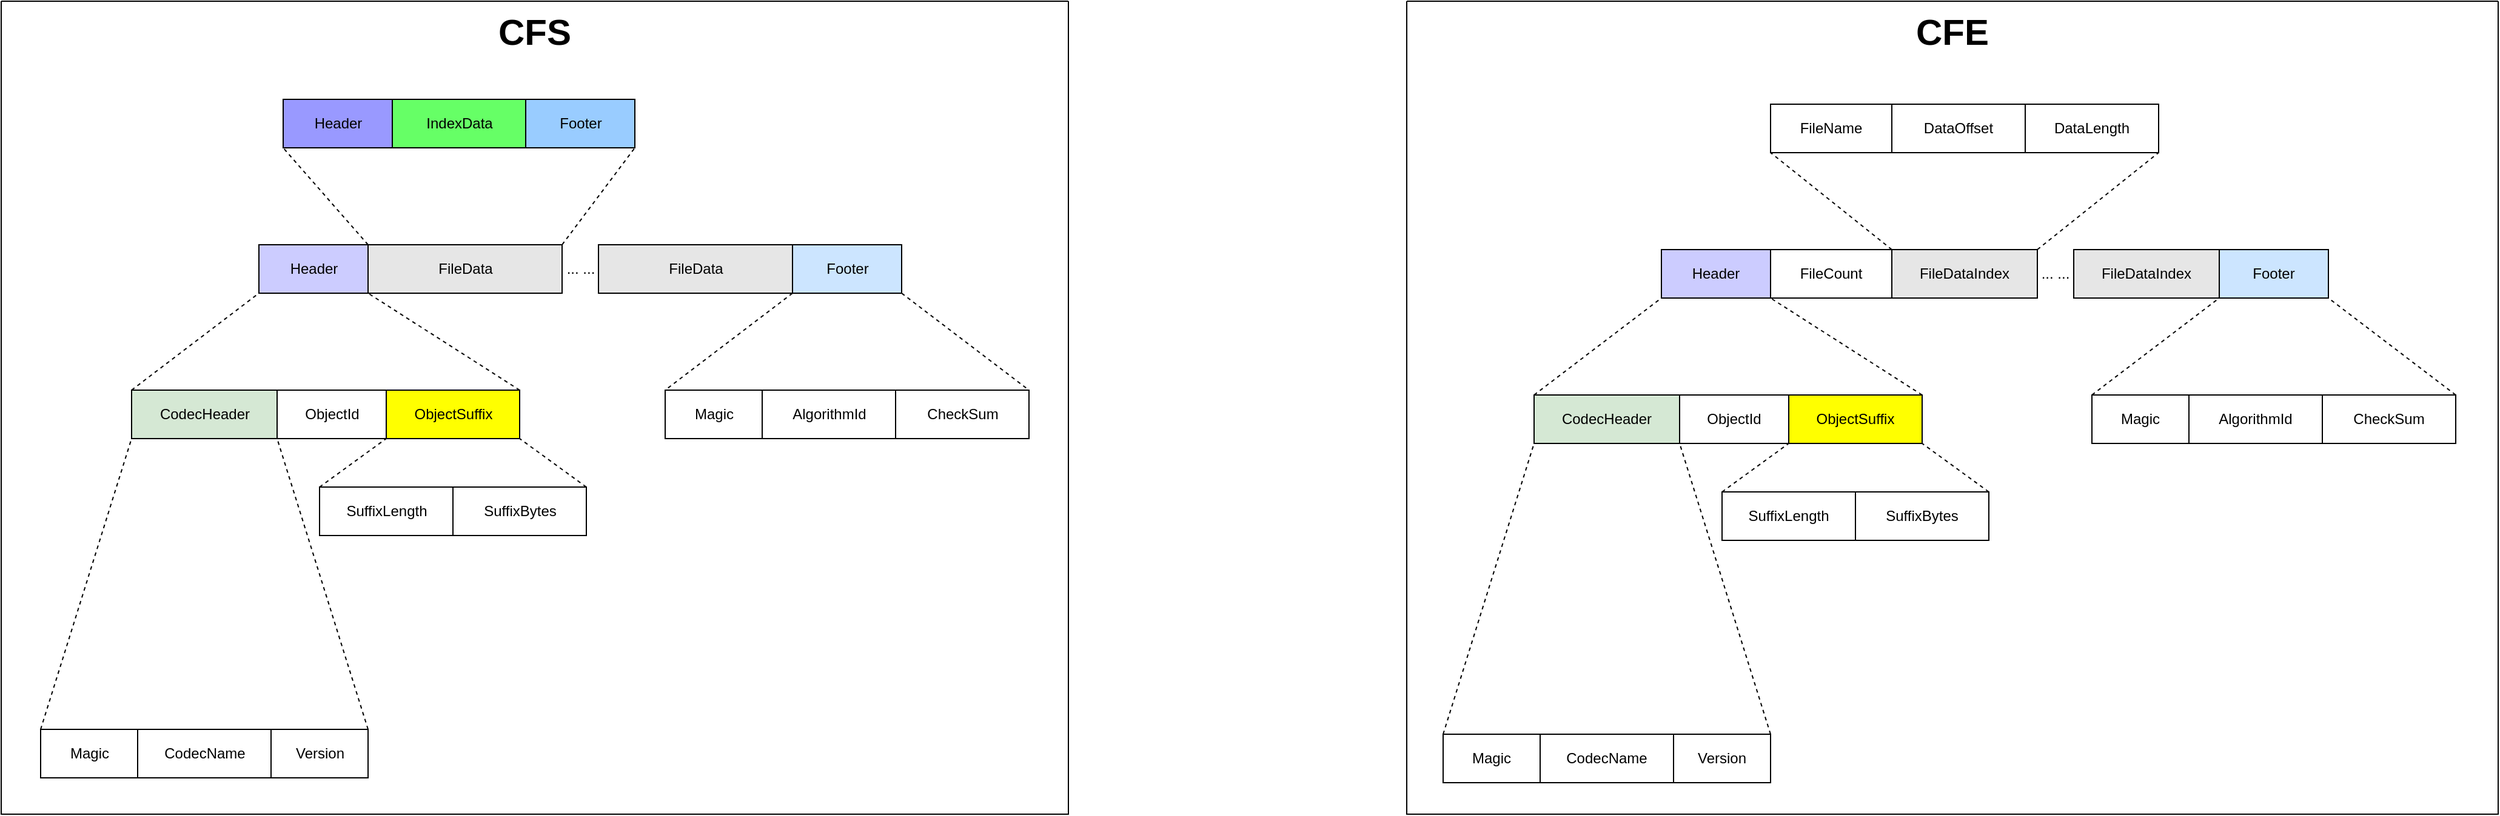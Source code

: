 <mxfile>
    <diagram id="stqsjHtaNDvQTKgc2p46" name="Page-1">
        <mxGraphModel dx="1668" dy="543" grid="1" gridSize="10" guides="1" tooltips="1" connect="1" arrows="1" fold="1" page="1" pageScale="1" pageWidth="1169" pageHeight="827" math="0" shadow="0">
            <root>
                <mxCell id="0"/>
                <mxCell id="1" parent="0"/>
                <mxCell id="41" value="CFS" style="swimlane;startSize=0;fontSize=30;align=center;verticalAlign=top;" vertex="1" parent="1">
                    <mxGeometry x="145" y="905" width="880" height="671" as="geometry"/>
                </mxCell>
                <mxCell id="2" value="" style="group" parent="41" vertex="1" connectable="0">
                    <mxGeometry x="32.5" y="201" width="460" height="440" as="geometry"/>
                </mxCell>
                <mxCell id="3" value="Header" style="rounded=0;whiteSpace=wrap;html=1;fillColor=#CCCCFF;fontColor=#000000;" parent="2" vertex="1">
                    <mxGeometry x="180" width="90" height="40" as="geometry"/>
                </mxCell>
                <mxCell id="4" value="ObjectId" style="rounded=0;whiteSpace=wrap;html=1;" parent="2" vertex="1">
                    <mxGeometry x="195" y="120" width="90" height="40" as="geometry"/>
                </mxCell>
                <mxCell id="5" value="" style="endArrow=none;dashed=1;html=1;entryX=0;entryY=1;entryDx=0;entryDy=0;exitX=0;exitY=0;exitDx=0;exitDy=0;" parent="2" source="14" target="3" edge="1">
                    <mxGeometry width="50" height="50" relative="1" as="geometry">
                        <mxPoint x="10" y="510" as="sourcePoint"/>
                        <mxPoint x="85" y="290" as="targetPoint"/>
                    </mxGeometry>
                </mxCell>
                <mxCell id="6" value="" style="endArrow=none;dashed=1;html=1;entryX=1;entryY=1;entryDx=0;entryDy=0;exitX=1;exitY=0;exitDx=0;exitDy=0;" parent="2" source="8" target="3" edge="1">
                    <mxGeometry width="50" height="50" relative="1" as="geometry">
                        <mxPoint x="85" y="250" as="sourcePoint"/>
                        <mxPoint x="190" y="35" as="targetPoint"/>
                    </mxGeometry>
                </mxCell>
                <mxCell id="7" value="" style="group" parent="2" vertex="1" connectable="0">
                    <mxGeometry x="230" y="120" width="220" height="120" as="geometry"/>
                </mxCell>
                <mxCell id="8" value="ObjectSuffix" style="rounded=0;whiteSpace=wrap;html=1;fillColor=#FFFF00;fontColor=#000000;" parent="7" vertex="1">
                    <mxGeometry x="55" width="110" height="40" as="geometry"/>
                </mxCell>
                <mxCell id="9" value="SuffixLength" style="rounded=0;whiteSpace=wrap;html=1;" parent="7" vertex="1">
                    <mxGeometry y="80" width="110" height="40" as="geometry"/>
                </mxCell>
                <mxCell id="10" value="SuffixBytes" style="rounded=0;whiteSpace=wrap;html=1;" parent="7" vertex="1">
                    <mxGeometry x="110" y="80" width="110" height="40" as="geometry"/>
                </mxCell>
                <mxCell id="11" value="" style="endArrow=none;dashed=1;html=1;entryX=0;entryY=1;entryDx=0;entryDy=0;exitX=0;exitY=0;exitDx=0;exitDy=0;" parent="7" source="9" target="8" edge="1">
                    <mxGeometry width="50" height="50" relative="1" as="geometry">
                        <mxPoint x="110" y="190" as="sourcePoint"/>
                        <mxPoint x="160" y="140" as="targetPoint"/>
                    </mxGeometry>
                </mxCell>
                <mxCell id="12" value="" style="endArrow=none;dashed=1;html=1;entryX=1;entryY=1;entryDx=0;entryDy=0;exitX=1;exitY=0;exitDx=0;exitDy=0;" parent="7" source="10" target="8" edge="1">
                    <mxGeometry width="50" height="50" relative="1" as="geometry">
                        <mxPoint x="100" y="160" as="sourcePoint"/>
                        <mxPoint x="65" y="50" as="targetPoint"/>
                    </mxGeometry>
                </mxCell>
                <mxCell id="13" value="" style="group" parent="2" vertex="1" connectable="0">
                    <mxGeometry y="120" width="270" height="320" as="geometry"/>
                </mxCell>
                <mxCell id="14" value="CodecHeader" style="rounded=0;whiteSpace=wrap;html=1;fillColor=#d5e8d4;strokeColor=#000000;" parent="13" vertex="1">
                    <mxGeometry x="75" width="120" height="40" as="geometry"/>
                </mxCell>
                <mxCell id="15" value="Magic" style="rounded=0;whiteSpace=wrap;html=1;" parent="13" vertex="1">
                    <mxGeometry y="280" width="80" height="40" as="geometry"/>
                </mxCell>
                <mxCell id="16" value="CodecName" style="rounded=0;whiteSpace=wrap;html=1;" parent="13" vertex="1">
                    <mxGeometry x="80" y="280" width="110" height="40" as="geometry"/>
                </mxCell>
                <mxCell id="17" value="Version" style="rounded=0;whiteSpace=wrap;html=1;" parent="13" vertex="1">
                    <mxGeometry x="190" y="280" width="80" height="40" as="geometry"/>
                </mxCell>
                <mxCell id="18" value="" style="endArrow=none;dashed=1;html=1;entryX=0;entryY=1;entryDx=0;entryDy=0;exitX=0;exitY=0;exitDx=0;exitDy=0;" parent="13" source="15" target="14" edge="1">
                    <mxGeometry width="50" height="50" relative="1" as="geometry">
                        <mxPoint x="170" y="190" as="sourcePoint"/>
                        <mxPoint x="220" y="140" as="targetPoint"/>
                    </mxGeometry>
                </mxCell>
                <mxCell id="19" value="" style="endArrow=none;dashed=1;html=1;entryX=0;entryY=1;entryDx=0;entryDy=0;exitX=1;exitY=0;exitDx=0;exitDy=0;" parent="2" source="17" target="4" edge="1">
                    <mxGeometry width="50" height="50" relative="1" as="geometry">
                        <mxPoint x="340" y="510" as="sourcePoint"/>
                        <mxPoint x="415" y="290" as="targetPoint"/>
                    </mxGeometry>
                </mxCell>
                <mxCell id="28" value="FileData" style="rounded=0;whiteSpace=wrap;html=1;fillColor=#E6E6E6;" parent="2" vertex="1">
                    <mxGeometry x="270" width="160" height="40" as="geometry"/>
                </mxCell>
                <mxCell id="31" value="... ..." style="text;html=1;strokeColor=none;fillColor=none;align=center;verticalAlign=middle;whiteSpace=wrap;rounded=0;" parent="2" vertex="1">
                    <mxGeometry x="430" y="12.5" width="30" height="15" as="geometry"/>
                </mxCell>
                <mxCell id="32" value="FileData" style="rounded=0;whiteSpace=wrap;html=1;fillColor=#E6E6E6;" parent="41" vertex="1">
                    <mxGeometry x="492.5" y="201" width="160" height="40" as="geometry"/>
                </mxCell>
                <mxCell id="33" value="" style="group" parent="41" vertex="1" connectable="0">
                    <mxGeometry x="547.5" y="201" width="300" height="160" as="geometry"/>
                </mxCell>
                <mxCell id="25" value="CheckSum" style="rounded=0;whiteSpace=wrap;html=1;" parent="33" vertex="1">
                    <mxGeometry x="190" y="120" width="110" height="40" as="geometry"/>
                </mxCell>
                <mxCell id="24" value="AlgorithmId" style="rounded=0;whiteSpace=wrap;html=1;" parent="33" vertex="1">
                    <mxGeometry x="80" y="120" width="110" height="40" as="geometry"/>
                </mxCell>
                <mxCell id="23" value="Magic" style="rounded=0;whiteSpace=wrap;html=1;" parent="33" vertex="1">
                    <mxGeometry y="120" width="80" height="40" as="geometry"/>
                </mxCell>
                <mxCell id="22" value="Footer" style="rounded=0;whiteSpace=wrap;html=1;fillColor=#CCE5FF;" parent="33" vertex="1">
                    <mxGeometry x="105" width="90" height="40" as="geometry"/>
                </mxCell>
                <mxCell id="27" value="" style="endArrow=none;dashed=1;html=1;exitX=1;exitY=1;exitDx=0;exitDy=0;entryX=1;entryY=0;entryDx=0;entryDy=0;" parent="33" source="22" target="25" edge="1">
                    <mxGeometry width="50" height="50" relative="1" as="geometry">
                        <mxPoint x="135" y="240" as="sourcePoint"/>
                        <mxPoint x="-50" y="170" as="targetPoint"/>
                    </mxGeometry>
                </mxCell>
                <mxCell id="26" value="" style="endArrow=none;dashed=1;html=1;exitX=0;exitY=1;exitDx=0;exitDy=0;entryX=0;entryY=0;entryDx=0;entryDy=0;" parent="33" source="22" target="23" edge="1">
                    <mxGeometry width="50" height="50" relative="1" as="geometry">
                        <mxPoint x="45" y="40" as="sourcePoint"/>
                        <mxPoint x="115" y="140" as="targetPoint"/>
                    </mxGeometry>
                </mxCell>
                <mxCell id="36" value="Header" style="rounded=0;whiteSpace=wrap;html=1;fillColor=#9999FF;fontColor=#000000;" parent="41" vertex="1">
                    <mxGeometry x="232.5" y="81" width="90" height="40" as="geometry"/>
                </mxCell>
                <mxCell id="37" value="IndexData" style="rounded=0;whiteSpace=wrap;html=1;fillColor=#66FF66;" parent="41" vertex="1">
                    <mxGeometry x="322.5" y="81" width="110" height="40" as="geometry"/>
                </mxCell>
                <mxCell id="38" value="Footer" style="rounded=0;whiteSpace=wrap;html=1;fillColor=#99CCFF;" parent="41" vertex="1">
                    <mxGeometry x="432.5" y="81" width="90" height="40" as="geometry"/>
                </mxCell>
                <mxCell id="39" value="" style="endArrow=none;dashed=1;html=1;entryX=0;entryY=1;entryDx=0;entryDy=0;exitX=0;exitY=0;exitDx=0;exitDy=0;" parent="41" source="28" target="36" edge="1">
                    <mxGeometry width="50" height="50" relative="1" as="geometry">
                        <mxPoint x="392.5" y="161" as="sourcePoint"/>
                        <mxPoint x="442.5" y="111" as="targetPoint"/>
                    </mxGeometry>
                </mxCell>
                <mxCell id="40" value="" style="endArrow=none;dashed=1;html=1;entryX=1;entryY=1;entryDx=0;entryDy=0;exitX=1;exitY=0;exitDx=0;exitDy=0;" parent="41" source="28" target="38" edge="1">
                    <mxGeometry width="50" height="50" relative="1" as="geometry">
                        <mxPoint x="312.5" y="211" as="sourcePoint"/>
                        <mxPoint x="242.5" y="131" as="targetPoint"/>
                    </mxGeometry>
                </mxCell>
                <mxCell id="42" value="CFE" style="swimlane;startSize=0;fontSize=30;align=center;verticalAlign=top;" vertex="1" parent="1">
                    <mxGeometry x="1304" y="905" width="900" height="671" as="geometry"/>
                </mxCell>
                <mxCell id="77" value="FileName" style="rounded=0;whiteSpace=wrap;html=1;" vertex="1" parent="42">
                    <mxGeometry x="300" y="85" width="100" height="40" as="geometry"/>
                </mxCell>
                <mxCell id="78" value="DataOffset" style="rounded=0;whiteSpace=wrap;html=1;" vertex="1" parent="42">
                    <mxGeometry x="400" y="85" width="110" height="40" as="geometry"/>
                </mxCell>
                <mxCell id="79" value="DataLength" style="rounded=0;whiteSpace=wrap;html=1;" vertex="1" parent="42">
                    <mxGeometry x="510" y="85" width="110" height="40" as="geometry"/>
                </mxCell>
                <mxCell id="105" value="" style="endArrow=none;dashed=1;html=1;fontSize=30;entryX=0;entryY=1;entryDx=0;entryDy=0;exitX=1;exitY=0;exitDx=0;exitDy=0;" edge="1" parent="42" source="76" target="77">
                    <mxGeometry width="50" height="50" relative="1" as="geometry">
                        <mxPoint x="530" y="135" as="sourcePoint"/>
                        <mxPoint x="580" y="85" as="targetPoint"/>
                    </mxGeometry>
                </mxCell>
                <mxCell id="106" value="" style="endArrow=none;dashed=1;html=1;fontSize=30;entryX=1;entryY=1;entryDx=0;entryDy=0;exitX=1;exitY=0;exitDx=0;exitDy=0;" edge="1" parent="42" source="104" target="79">
                    <mxGeometry width="50" height="50" relative="1" as="geometry">
                        <mxPoint x="410" y="215" as="sourcePoint"/>
                        <mxPoint x="320" y="135" as="targetPoint"/>
                    </mxGeometry>
                </mxCell>
                <mxCell id="44" value="Header" style="rounded=0;whiteSpace=wrap;html=1;fillColor=#CCCCFF;fontColor=#000000;" vertex="1" parent="42">
                    <mxGeometry x="210" y="205" width="90" height="40" as="geometry"/>
                </mxCell>
                <mxCell id="45" value="ObjectId" style="rounded=0;whiteSpace=wrap;html=1;" vertex="1" parent="42">
                    <mxGeometry x="225" y="325" width="90" height="40" as="geometry"/>
                </mxCell>
                <mxCell id="46" value="" style="endArrow=none;dashed=1;html=1;entryX=0;entryY=1;entryDx=0;entryDy=0;exitX=0;exitY=0;exitDx=0;exitDy=0;" edge="1" parent="42" source="55" target="44">
                    <mxGeometry width="50" height="50" relative="1" as="geometry">
                        <mxPoint x="40" y="715" as="sourcePoint"/>
                        <mxPoint x="115" y="495" as="targetPoint"/>
                    </mxGeometry>
                </mxCell>
                <mxCell id="47" value="" style="endArrow=none;dashed=1;html=1;entryX=1;entryY=1;entryDx=0;entryDy=0;exitX=1;exitY=0;exitDx=0;exitDy=0;" edge="1" parent="42" source="49" target="44">
                    <mxGeometry width="50" height="50" relative="1" as="geometry">
                        <mxPoint x="115" y="455" as="sourcePoint"/>
                        <mxPoint x="220" y="240" as="targetPoint"/>
                    </mxGeometry>
                </mxCell>
                <mxCell id="48" value="" style="group" vertex="1" connectable="0" parent="42">
                    <mxGeometry x="260" y="325" width="220" height="120" as="geometry"/>
                </mxCell>
                <mxCell id="49" value="ObjectSuffix" style="rounded=0;whiteSpace=wrap;html=1;fillColor=#FFFF00;fontColor=#000000;" vertex="1" parent="48">
                    <mxGeometry x="55" width="110" height="40" as="geometry"/>
                </mxCell>
                <mxCell id="50" value="SuffixLength" style="rounded=0;whiteSpace=wrap;html=1;" vertex="1" parent="48">
                    <mxGeometry y="80" width="110" height="40" as="geometry"/>
                </mxCell>
                <mxCell id="51" value="SuffixBytes" style="rounded=0;whiteSpace=wrap;html=1;" vertex="1" parent="48">
                    <mxGeometry x="110" y="80" width="110" height="40" as="geometry"/>
                </mxCell>
                <mxCell id="52" value="" style="endArrow=none;dashed=1;html=1;entryX=0;entryY=1;entryDx=0;entryDy=0;exitX=0;exitY=0;exitDx=0;exitDy=0;" edge="1" parent="48" source="50" target="49">
                    <mxGeometry width="50" height="50" relative="1" as="geometry">
                        <mxPoint x="110" y="190" as="sourcePoint"/>
                        <mxPoint x="160" y="140" as="targetPoint"/>
                    </mxGeometry>
                </mxCell>
                <mxCell id="53" value="" style="endArrow=none;dashed=1;html=1;entryX=1;entryY=1;entryDx=0;entryDy=0;exitX=1;exitY=0;exitDx=0;exitDy=0;" edge="1" parent="48" source="51" target="49">
                    <mxGeometry width="50" height="50" relative="1" as="geometry">
                        <mxPoint x="100" y="160" as="sourcePoint"/>
                        <mxPoint x="65" y="50" as="targetPoint"/>
                    </mxGeometry>
                </mxCell>
                <mxCell id="54" value="" style="group" vertex="1" connectable="0" parent="42">
                    <mxGeometry x="30" y="325" width="270" height="320" as="geometry"/>
                </mxCell>
                <mxCell id="55" value="CodecHeader" style="rounded=0;whiteSpace=wrap;html=1;fillColor=#d5e8d4;strokeColor=#000000;" vertex="1" parent="54">
                    <mxGeometry x="75" width="120" height="40" as="geometry"/>
                </mxCell>
                <mxCell id="56" value="Magic" style="rounded=0;whiteSpace=wrap;html=1;" vertex="1" parent="54">
                    <mxGeometry y="280" width="80" height="40" as="geometry"/>
                </mxCell>
                <mxCell id="57" value="CodecName" style="rounded=0;whiteSpace=wrap;html=1;" vertex="1" parent="54">
                    <mxGeometry x="80" y="280" width="110" height="40" as="geometry"/>
                </mxCell>
                <mxCell id="58" value="Version" style="rounded=0;whiteSpace=wrap;html=1;" vertex="1" parent="54">
                    <mxGeometry x="190" y="280" width="80" height="40" as="geometry"/>
                </mxCell>
                <mxCell id="59" value="" style="endArrow=none;dashed=1;html=1;entryX=0;entryY=1;entryDx=0;entryDy=0;exitX=0;exitY=0;exitDx=0;exitDy=0;" edge="1" parent="54" source="56" target="55">
                    <mxGeometry width="50" height="50" relative="1" as="geometry">
                        <mxPoint x="170" y="190" as="sourcePoint"/>
                        <mxPoint x="220" y="140" as="targetPoint"/>
                    </mxGeometry>
                </mxCell>
                <mxCell id="60" value="" style="endArrow=none;dashed=1;html=1;entryX=0;entryY=1;entryDx=0;entryDy=0;exitX=1;exitY=0;exitDx=0;exitDy=0;" edge="1" parent="42" source="58" target="45">
                    <mxGeometry width="50" height="50" relative="1" as="geometry">
                        <mxPoint x="370" y="715" as="sourcePoint"/>
                        <mxPoint x="445" y="495" as="targetPoint"/>
                    </mxGeometry>
                </mxCell>
                <mxCell id="76" value="FileCount" style="rounded=0;whiteSpace=wrap;html=1;" vertex="1" parent="42">
                    <mxGeometry x="300" y="205" width="100" height="40" as="geometry"/>
                </mxCell>
                <mxCell id="83" value="... ..." style="text;html=1;strokeColor=none;fillColor=none;align=center;verticalAlign=middle;whiteSpace=wrap;rounded=0;" vertex="1" parent="42">
                    <mxGeometry x="520" y="217.5" width="30" height="15" as="geometry"/>
                </mxCell>
                <mxCell id="94" value="FileDataIndex" style="rounded=0;whiteSpace=wrap;html=1;fillColor=#E6E6E6;" vertex="1" parent="42">
                    <mxGeometry x="550" y="205" width="120" height="40" as="geometry"/>
                </mxCell>
                <mxCell id="104" value="FileDataIndex" style="rounded=0;whiteSpace=wrap;html=1;fillColor=#E6E6E6;" vertex="1" parent="42">
                    <mxGeometry x="400" y="205" width="120" height="40" as="geometry"/>
                </mxCell>
                <mxCell id="97" value="CheckSum" style="rounded=0;whiteSpace=wrap;html=1;" vertex="1" parent="42">
                    <mxGeometry x="755" y="325" width="110" height="40" as="geometry"/>
                </mxCell>
                <mxCell id="98" value="AlgorithmId" style="rounded=0;whiteSpace=wrap;html=1;" vertex="1" parent="42">
                    <mxGeometry x="645" y="325" width="110" height="40" as="geometry"/>
                </mxCell>
                <mxCell id="99" value="Magic" style="rounded=0;whiteSpace=wrap;html=1;" vertex="1" parent="42">
                    <mxGeometry x="565" y="325" width="80" height="40" as="geometry"/>
                </mxCell>
                <mxCell id="100" value="Footer" style="rounded=0;whiteSpace=wrap;html=1;fillColor=#CCE5FF;" vertex="1" parent="42">
                    <mxGeometry x="670" y="205" width="90" height="40" as="geometry"/>
                </mxCell>
                <mxCell id="107" value="" style="endArrow=none;dashed=1;html=1;fontSize=30;entryX=1;entryY=1;entryDx=0;entryDy=0;exitX=0;exitY=0;exitDx=0;exitDy=0;" edge="1" parent="42" source="99" target="94">
                    <mxGeometry width="50" height="50" relative="1" as="geometry">
                        <mxPoint x="590" y="345" as="sourcePoint"/>
                        <mxPoint x="640" y="295" as="targetPoint"/>
                    </mxGeometry>
                </mxCell>
                <mxCell id="108" value="" style="endArrow=none;dashed=1;html=1;fontSize=30;entryX=1;entryY=1;entryDx=0;entryDy=0;exitX=1;exitY=0;exitDx=0;exitDy=0;" edge="1" parent="42" source="97" target="100">
                    <mxGeometry width="50" height="50" relative="1" as="geometry">
                        <mxPoint x="575" y="335" as="sourcePoint"/>
                        <mxPoint x="680" y="255" as="targetPoint"/>
                    </mxGeometry>
                </mxCell>
            </root>
        </mxGraphModel>
    </diagram>
</mxfile>